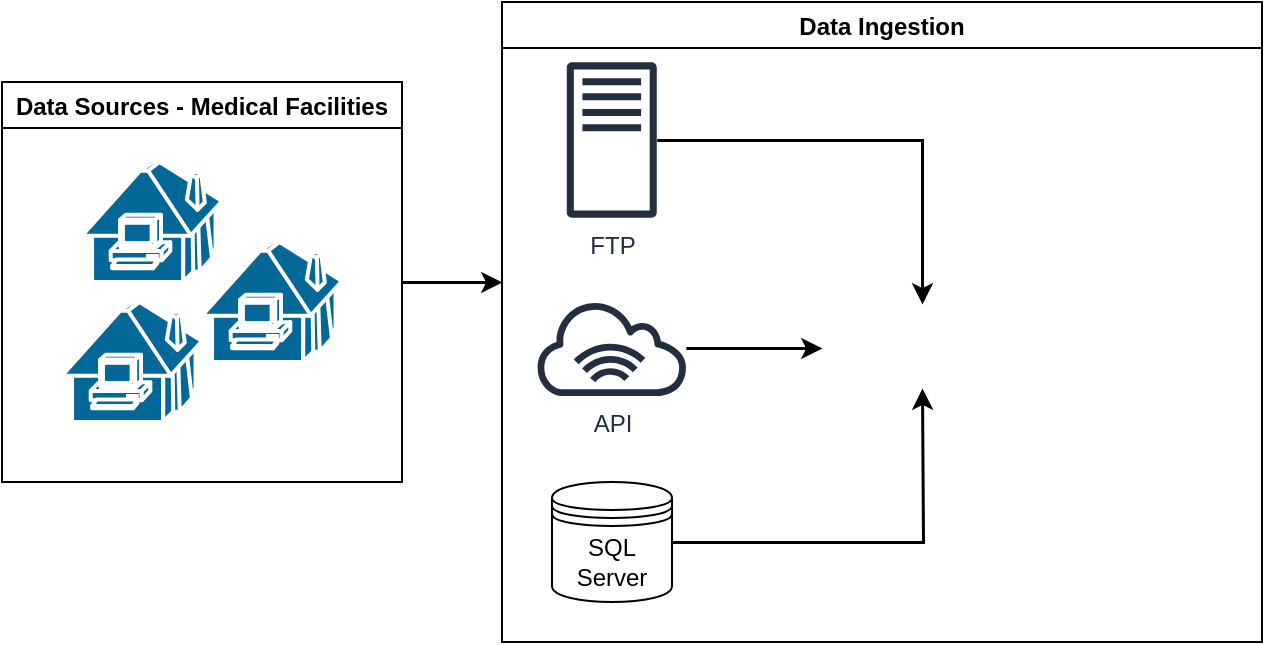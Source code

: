 <mxfile version="14.9.5" type="github">
  <diagram id="Ht1M8jgEwFfnCIfOTk4-" name="Page-1">
    <mxGraphModel dx="1422" dy="800" grid="1" gridSize="10" guides="1" tooltips="1" connect="1" arrows="1" fold="1" page="1" pageScale="1" pageWidth="1169" pageHeight="827" math="0" shadow="0">
      <root>
        <mxCell id="0" />
        <mxCell id="1" parent="0" />
        <mxCell id="OaH4X9WlTGubhCU9rcse-7" value="Data Ingestion" style="swimlane;" vertex="1" parent="1">
          <mxGeometry x="260" y="210" width="380" height="320" as="geometry" />
        </mxCell>
        <mxCell id="OaH4X9WlTGubhCU9rcse-8" style="edgeStyle=orthogonalEdgeStyle;rounded=0;orthogonalLoop=1;jettySize=auto;html=1;entryX=0.5;entryY=0;entryDx=0;entryDy=0;strokeWidth=1.5;" edge="1" parent="OaH4X9WlTGubhCU9rcse-7" source="OaH4X9WlTGubhCU9rcse-2" target="OaH4X9WlTGubhCU9rcse-4">
          <mxGeometry relative="1" as="geometry" />
        </mxCell>
        <mxCell id="OaH4X9WlTGubhCU9rcse-2" value="FTP" style="outlineConnect=0;fontColor=#232F3E;gradientColor=none;fillColor=#232F3E;strokeColor=none;dashed=0;verticalLabelPosition=bottom;verticalAlign=top;align=center;html=1;fontSize=12;fontStyle=0;aspect=fixed;pointerEvents=1;shape=mxgraph.aws4.traditional_server;" vertex="1" parent="OaH4X9WlTGubhCU9rcse-7">
          <mxGeometry x="32.38" y="30" width="45" height="78" as="geometry" />
        </mxCell>
        <mxCell id="OaH4X9WlTGubhCU9rcse-3" value="API" style="outlineConnect=0;fontColor=#232F3E;gradientColor=none;fillColor=#232F3E;strokeColor=none;dashed=0;verticalLabelPosition=bottom;verticalAlign=top;align=center;html=1;fontSize=12;fontStyle=0;aspect=fixed;pointerEvents=1;shape=mxgraph.aws4.internet_alt1;" vertex="1" parent="OaH4X9WlTGubhCU9rcse-7">
          <mxGeometry x="15.88" y="149" width="78" height="48" as="geometry" />
        </mxCell>
        <mxCell id="OaH4X9WlTGubhCU9rcse-4" value="" style="shape=image;verticalLabelPosition=bottom;labelBackgroundColor=#ffffff;verticalAlign=top;aspect=fixed;imageAspect=0;image=https://nifi.apache.org/assets/images/apache-nifi-logo.svg;" vertex="1" parent="OaH4X9WlTGubhCU9rcse-7">
          <mxGeometry x="162.38" y="151" width="95.24" height="40" as="geometry" />
        </mxCell>
        <mxCell id="OaH4X9WlTGubhCU9rcse-22" style="edgeStyle=orthogonalEdgeStyle;rounded=0;orthogonalLoop=1;jettySize=auto;html=1;strokeWidth=1.5;" edge="1" parent="OaH4X9WlTGubhCU9rcse-7" source="OaH4X9WlTGubhCU9rcse-20">
          <mxGeometry relative="1" as="geometry">
            <mxPoint x="210" y="193" as="targetPoint" />
          </mxGeometry>
        </mxCell>
        <mxCell id="OaH4X9WlTGubhCU9rcse-20" value="SQL Server" style="shape=datastore;whiteSpace=wrap;html=1;" vertex="1" parent="OaH4X9WlTGubhCU9rcse-7">
          <mxGeometry x="25" y="240" width="60" height="60" as="geometry" />
        </mxCell>
        <mxCell id="OaH4X9WlTGubhCU9rcse-15" value="" style="group" vertex="1" connectable="0" parent="1">
          <mxGeometry x="10" y="250" width="200" height="200" as="geometry" />
        </mxCell>
        <mxCell id="OaH4X9WlTGubhCU9rcse-12" value="" style="shape=mxgraph.cisco.buildings.telecommuter_house_pc;html=1;pointerEvents=1;dashed=0;fillColor=#036897;strokeColor=#ffffff;strokeWidth=2;verticalLabelPosition=bottom;verticalAlign=top;align=center;outlineConnect=0;" vertex="1" parent="OaH4X9WlTGubhCU9rcse-15">
          <mxGeometry x="30" y="110" width="70" height="60" as="geometry" />
        </mxCell>
        <mxCell id="OaH4X9WlTGubhCU9rcse-13" value="" style="shape=mxgraph.cisco.buildings.telecommuter_house_pc;html=1;pointerEvents=1;dashed=0;fillColor=#036897;strokeColor=#ffffff;strokeWidth=2;verticalLabelPosition=bottom;verticalAlign=top;align=center;outlineConnect=0;" vertex="1" parent="OaH4X9WlTGubhCU9rcse-15">
          <mxGeometry x="100" y="80" width="70" height="60" as="geometry" />
        </mxCell>
        <mxCell id="OaH4X9WlTGubhCU9rcse-14" value="Data Sources - Medical Facilities" style="swimlane;" vertex="1" parent="OaH4X9WlTGubhCU9rcse-15">
          <mxGeometry width="200" height="200" as="geometry" />
        </mxCell>
        <mxCell id="OaH4X9WlTGubhCU9rcse-10" value="" style="shape=mxgraph.cisco.buildings.telecommuter_house_pc;html=1;pointerEvents=1;dashed=0;fillColor=#036897;strokeColor=#ffffff;strokeWidth=2;verticalLabelPosition=bottom;verticalAlign=top;align=center;outlineConnect=0;" vertex="1" parent="OaH4X9WlTGubhCU9rcse-14">
          <mxGeometry x="40" y="40" width="70" height="60" as="geometry" />
        </mxCell>
        <mxCell id="OaH4X9WlTGubhCU9rcse-17" style="edgeStyle=orthogonalEdgeStyle;rounded=0;orthogonalLoop=1;jettySize=auto;html=1;strokeWidth=1.5;" edge="1" parent="1" source="OaH4X9WlTGubhCU9rcse-14">
          <mxGeometry relative="1" as="geometry">
            <mxPoint x="260" y="350" as="targetPoint" />
          </mxGeometry>
        </mxCell>
        <mxCell id="OaH4X9WlTGubhCU9rcse-21" style="edgeStyle=orthogonalEdgeStyle;rounded=0;orthogonalLoop=1;jettySize=auto;html=1;strokeWidth=1.5;" edge="1" parent="1" source="OaH4X9WlTGubhCU9rcse-3">
          <mxGeometry relative="1" as="geometry">
            <mxPoint x="420" y="383" as="targetPoint" />
          </mxGeometry>
        </mxCell>
      </root>
    </mxGraphModel>
  </diagram>
</mxfile>
